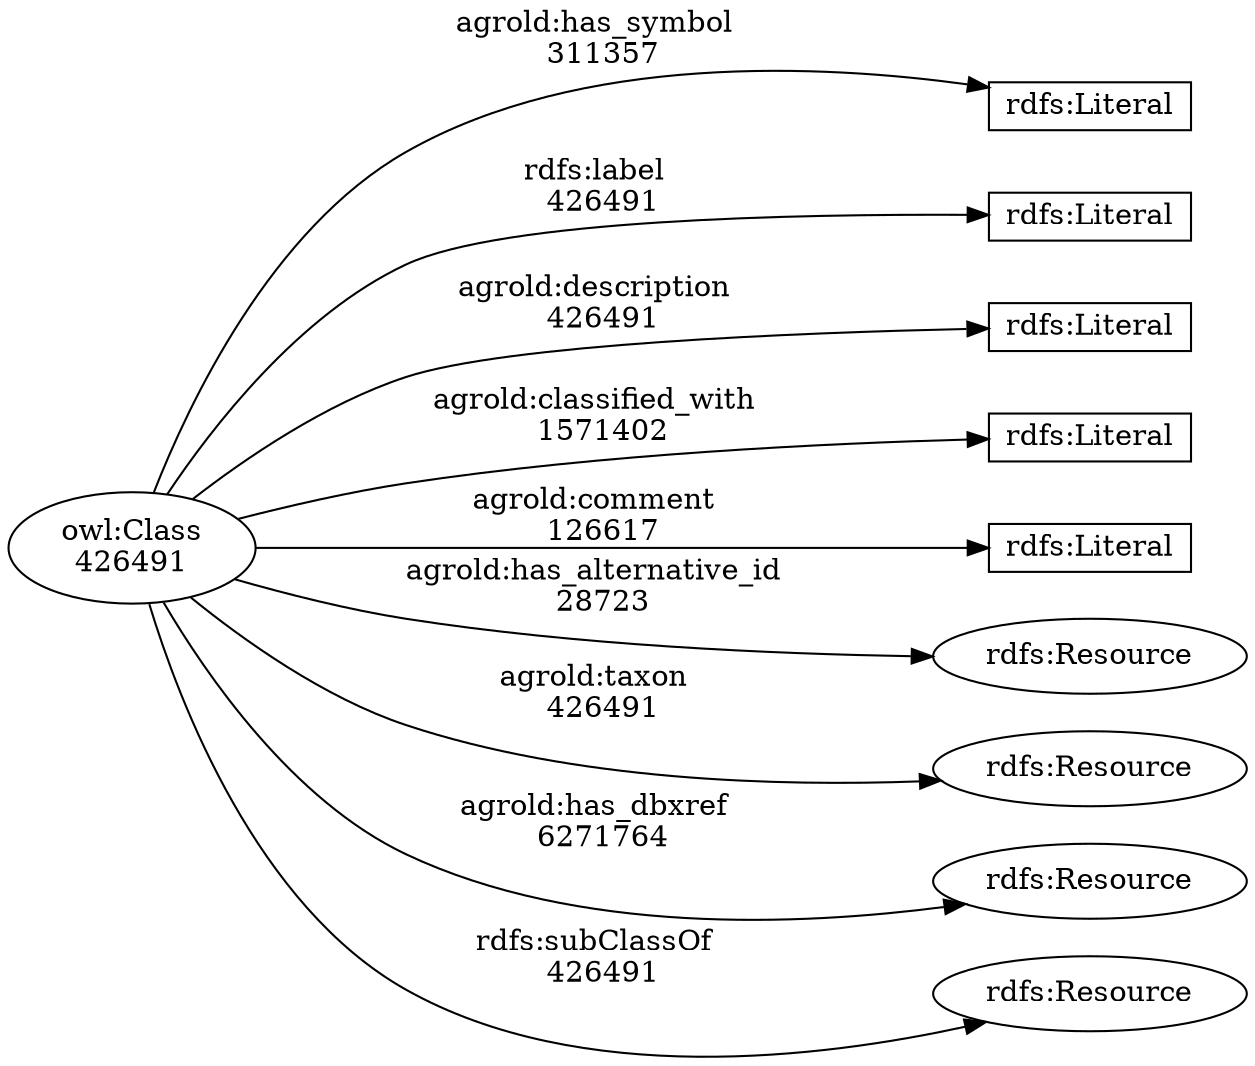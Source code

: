 digraph {
    ranksep=2;
    rankdir="LR";
    charset="utf-8";

    // Class relations with the numbers of edges
    "owl:Class" -> "rdfs:Literal2" [ label="agrold:has_symbol\n  311357"];
    "owl:Class" -> "rdfs:Literal3" [ label="rdfs:label\n  426491"];
    "owl:Class" -> "rdfs:Literal5" [ label="agrold:description\n  426491"];
    "owl:Class" -> "rdfs:Literal7" [ label="agrold:classified_with\n  1571402"];
    "owl:Class" -> "rdfs:Literal8" [ label="agrold:comment\n  126617"];
    "owl:Class" -> "rdfs:Resource1" [ label="agrold:has_alternative_id\n  28723"];
    "owl:Class" -> "rdfs:Resource4" [ label="agrold:taxon\n  426491"];
    "owl:Class" -> "rdfs:Resource6" [ label="agrold:has_dbxref\n  6271764"];
    "owl:Class" -> "rdfs:Resource9" [ label="rdfs:subClassOf\n  426491"];

    // The number of entities
    "owl:Class" [ label="owl:Class\n426491" ] ;
    "rdfs:Literal2" [ label="rdfs:Literal", shape=box, height=0.3 ] ;
    "rdfs:Literal3" [ label="rdfs:Literal", shape=box, height=0.3 ] ;
    "rdfs:Literal5" [ label="rdfs:Literal", shape=box, height=0.3 ] ;
    "rdfs:Literal7" [ label="rdfs:Literal", shape=box, height=0.3 ] ;
    "rdfs:Literal8" [ label="rdfs:Literal", shape=box, height=0.3 ] ;
    "rdfs:Resource1" [ label="rdfs:Resource" ] ;
    "rdfs:Resource4" [ label="rdfs:Resource" ] ;
    "rdfs:Resource6" [ label="rdfs:Resource" ] ;
    "rdfs:Resource9" [ label="rdfs:Resource" ] ;

}
